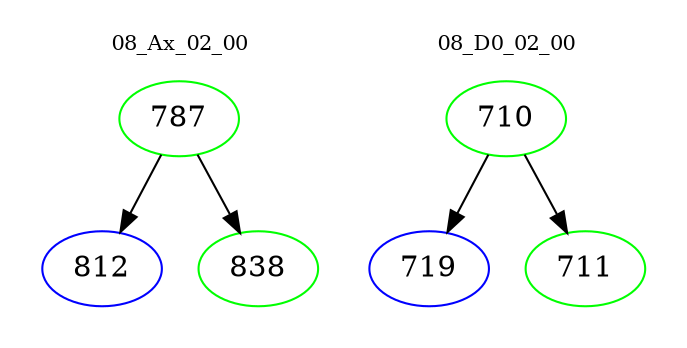 digraph{
subgraph cluster_0 {
color = white
label = "08_Ax_02_00";
fontsize=10;
T0_787 [label="787", color="green"]
T0_787 -> T0_812 [color="black"]
T0_812 [label="812", color="blue"]
T0_787 -> T0_838 [color="black"]
T0_838 [label="838", color="green"]
}
subgraph cluster_1 {
color = white
label = "08_D0_02_00";
fontsize=10;
T1_710 [label="710", color="green"]
T1_710 -> T1_719 [color="black"]
T1_719 [label="719", color="blue"]
T1_710 -> T1_711 [color="black"]
T1_711 [label="711", color="green"]
}
}
